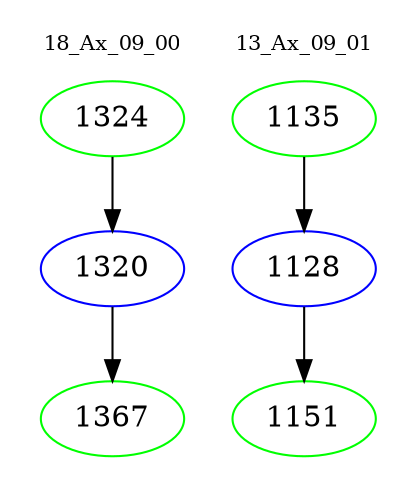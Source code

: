 digraph{
subgraph cluster_0 {
color = white
label = "18_Ax_09_00";
fontsize=10;
T0_1324 [label="1324", color="green"]
T0_1324 -> T0_1320 [color="black"]
T0_1320 [label="1320", color="blue"]
T0_1320 -> T0_1367 [color="black"]
T0_1367 [label="1367", color="green"]
}
subgraph cluster_1 {
color = white
label = "13_Ax_09_01";
fontsize=10;
T1_1135 [label="1135", color="green"]
T1_1135 -> T1_1128 [color="black"]
T1_1128 [label="1128", color="blue"]
T1_1128 -> T1_1151 [color="black"]
T1_1151 [label="1151", color="green"]
}
}
